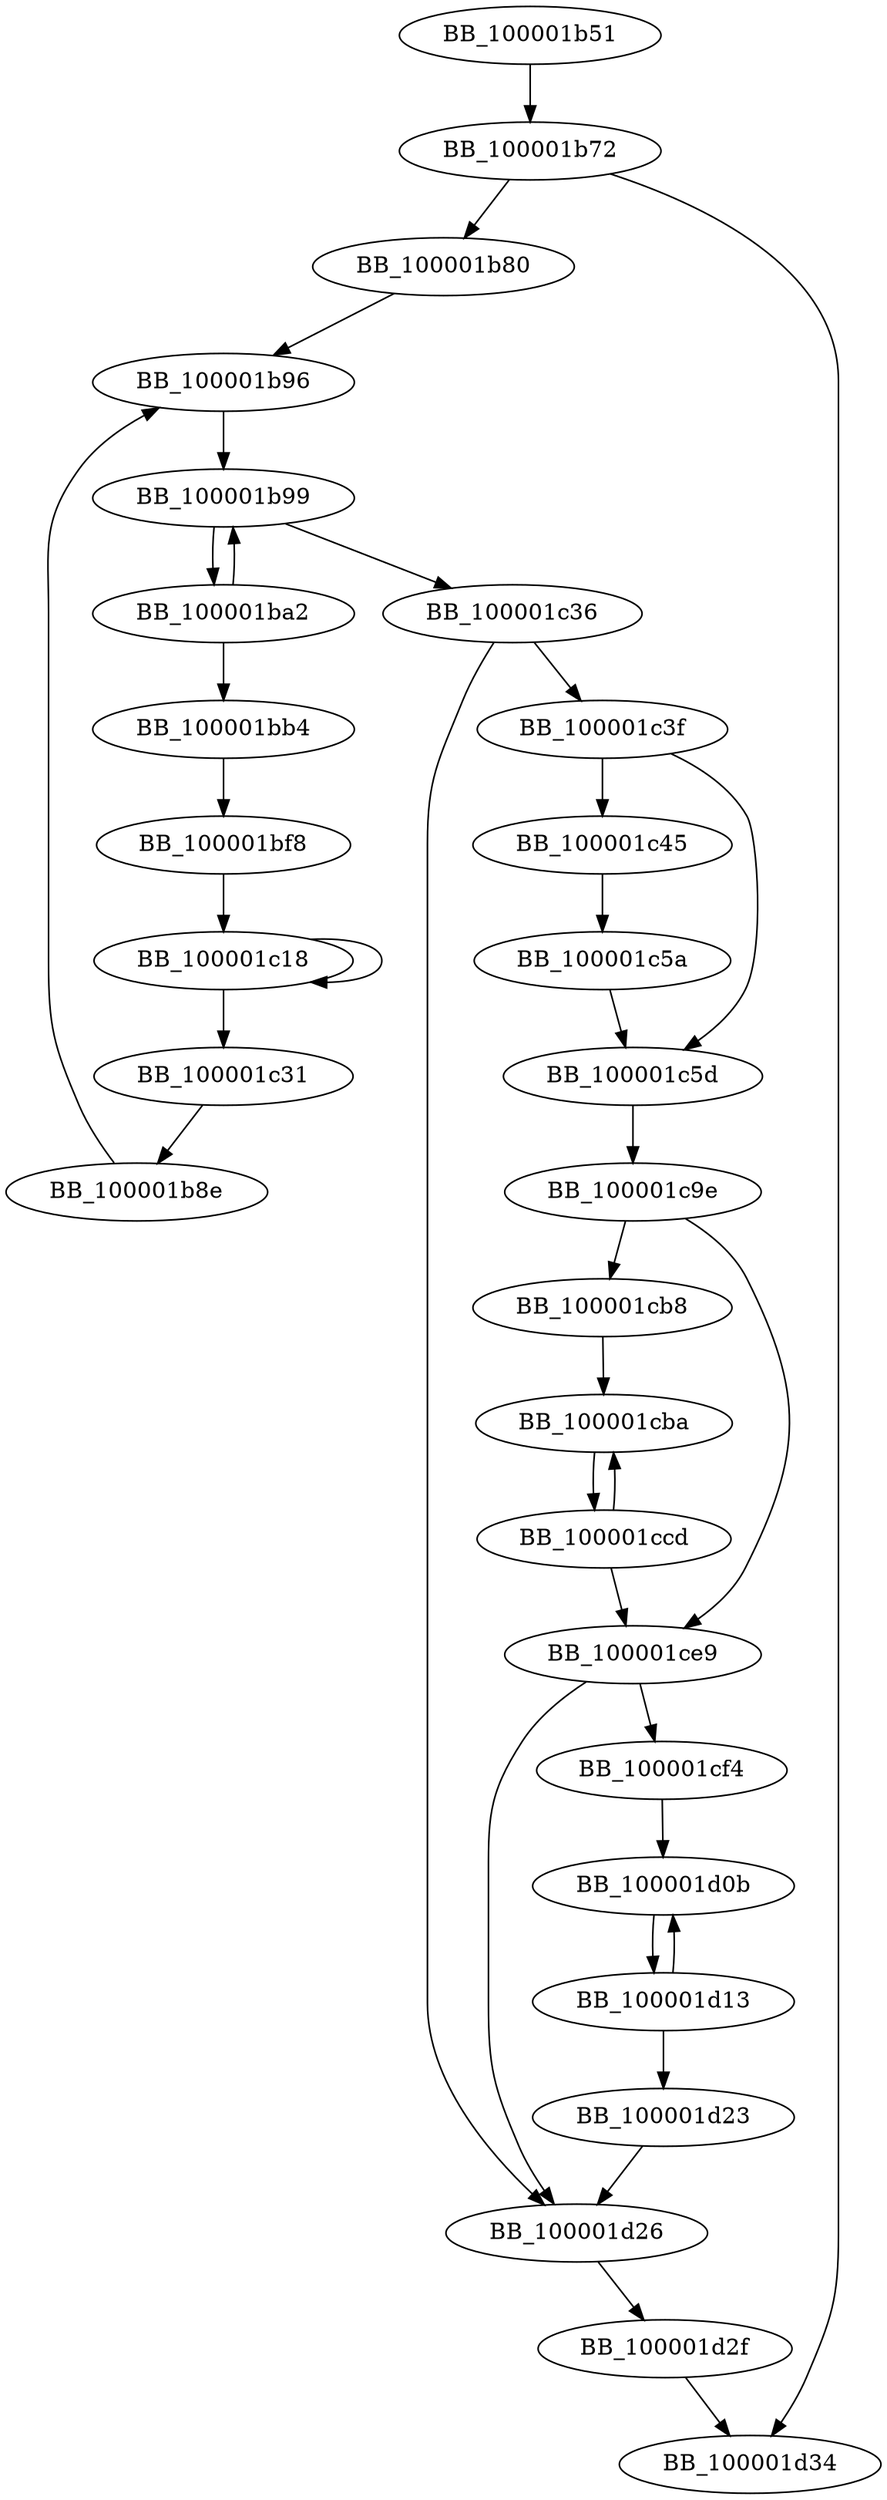 DiGraph _b64_encode{
BB_100001b51->BB_100001b72
BB_100001b72->BB_100001b80
BB_100001b72->BB_100001d34
BB_100001b80->BB_100001b96
BB_100001b8e->BB_100001b96
BB_100001b96->BB_100001b99
BB_100001b99->BB_100001ba2
BB_100001b99->BB_100001c36
BB_100001ba2->BB_100001b99
BB_100001ba2->BB_100001bb4
BB_100001bb4->BB_100001bf8
BB_100001bf8->BB_100001c18
BB_100001c18->BB_100001c18
BB_100001c18->BB_100001c31
BB_100001c31->BB_100001b8e
BB_100001c36->BB_100001c3f
BB_100001c36->BB_100001d26
BB_100001c3f->BB_100001c45
BB_100001c3f->BB_100001c5d
BB_100001c45->BB_100001c5a
BB_100001c5a->BB_100001c5d
BB_100001c5d->BB_100001c9e
BB_100001c9e->BB_100001cb8
BB_100001c9e->BB_100001ce9
BB_100001cb8->BB_100001cba
BB_100001cba->BB_100001ccd
BB_100001ccd->BB_100001cba
BB_100001ccd->BB_100001ce9
BB_100001ce9->BB_100001cf4
BB_100001ce9->BB_100001d26
BB_100001cf4->BB_100001d0b
BB_100001d0b->BB_100001d13
BB_100001d13->BB_100001d0b
BB_100001d13->BB_100001d23
BB_100001d23->BB_100001d26
BB_100001d26->BB_100001d2f
BB_100001d2f->BB_100001d34
}
